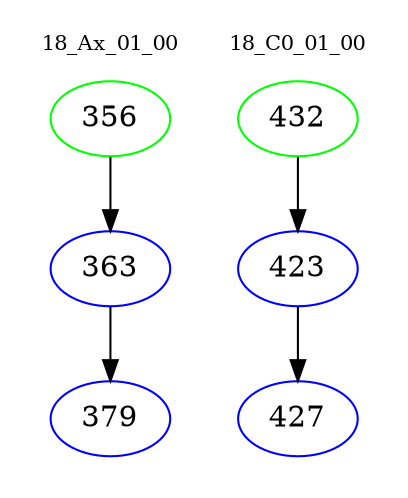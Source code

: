 digraph{
subgraph cluster_0 {
color = white
label = "18_Ax_01_00";
fontsize=10;
T0_356 [label="356", color="green"]
T0_356 -> T0_363 [color="black"]
T0_363 [label="363", color="blue"]
T0_363 -> T0_379 [color="black"]
T0_379 [label="379", color="blue"]
}
subgraph cluster_1 {
color = white
label = "18_C0_01_00";
fontsize=10;
T1_432 [label="432", color="green"]
T1_432 -> T1_423 [color="black"]
T1_423 [label="423", color="blue"]
T1_423 -> T1_427 [color="black"]
T1_427 [label="427", color="blue"]
}
}
